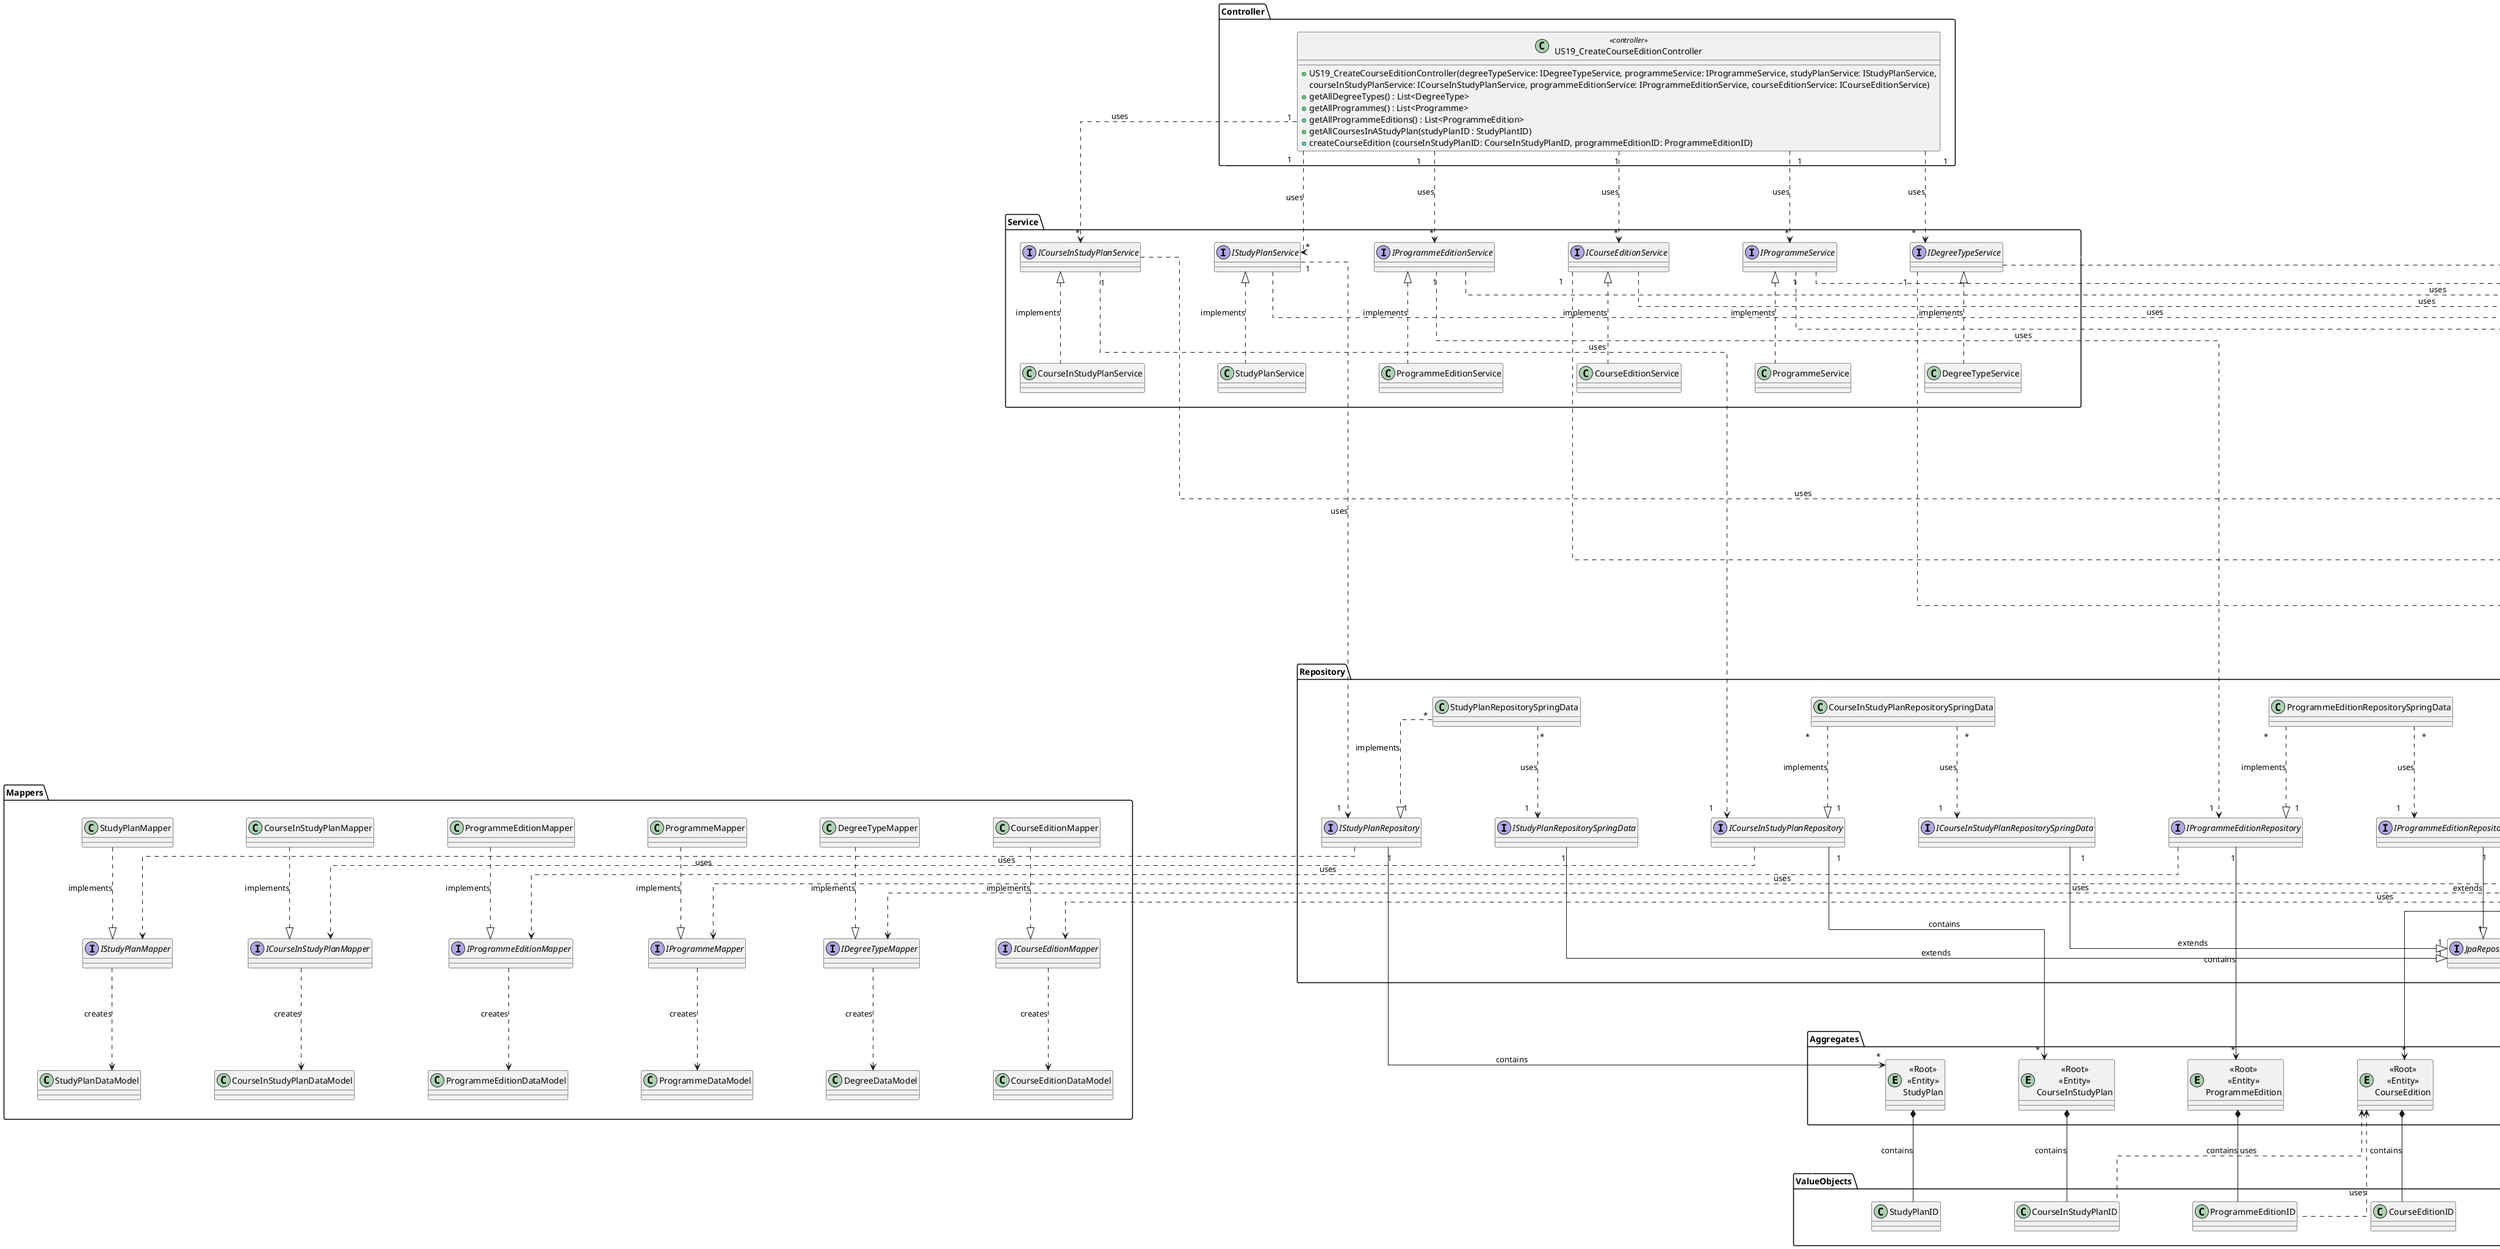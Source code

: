 @startuml
skinparam linetype ortho
skinparam ranksep 150
skinparam nodesep 120
top to bottom direction

'--- Controller ---

package Controller{
    class US19_CreateCourseEditionController <<controller>> {
        + US19_CreateCourseEditionController(degreeTypeService: IDegreeTypeService, programmeService: IProgrammeService, studyPlanService: IStudyPlanService,
        courseInStudyPlanService: ICourseInStudyPlanService, programmeEditionService: IProgrammeEditionService, courseEditionService: ICourseEditionService)
        + getAllDegreeTypes() : List<DegreeType>
        + getAllProgrammes() : List<Programme>
        + getAllProgrammeEditions() : List<ProgrammeEdition>
        + getAllCoursesInAStudyPlan(studyPlanID : StudyPlantID)
        + createCourseEdition (courseInStudyPlanID: CourseInStudyPlanID, programmeEditionID: ProgrammeEditionID)
    }
}

'--- Services & Interfaces ---
package Service {
    'skinparam PackageBorderColor White
    interface IDegreeTypeService
        class DegreeTypeService
    interface IProgrammeService
        class ProgrammeService
    interface IStudyPlanService
        class StudyPlanService
    interface ICourseInStudyPlanService
        class CourseInStudyPlanService
    interface IProgrammeEditionService
        class ProgrammeEditionService
    interface ICourseEditionService
        class CourseEditionService
}

'--- Factories & Interfaces ---
package Factories {
    together{
    interface IDegreeTypeFactory
    class DegreeTypeImpl
    }

    together{
    interface IProgrammeFactory
    class ProgrammeImpl
    }

    together{
    interface IStudyPlanFactory
    class StudyPlanImpl
    }

    together{
    interface ICourseInStudyPlanFactory
    class CourseInStudyPlanImpl
    }

    together{
    interface IProgrammeEditionFactory
    class ProgrammeEditionImpl
    }

    together{
    interface ICourseEditionFactory
    class CourseEditionImpl
    }
}

'--- Repositories & Interfaces---
package Repository {
    together{
    interface IDegreeTypeRepository
    interface IDegreeTypeRepositorySpringData
    class DegreeTypeRepositorySpringData
    }

    together{
    interface IProgrammeRepository
    interface IProgrammeRepositorySpringData
    class ProgrammeRepositorySpringData
    }

    together{
    interface IStudyPlanRepository
    interface IStudyPlanRepositorySpringData
    class StudyPlanRepositorySpringData
    }

    together{
    interface ICourseInStudyPlanRepository
    interface ICourseInStudyPlanRepositorySpringData
    class CourseInStudyPlanRepositorySpringData
    }

    together{
    interface IProgrammeEditionRepository
    interface IProgrammeEditionRepositorySpringData
    class ProgrammeEditionRepositorySpringData
    }

    together{
    interface ICourseEditionRepository
    interface ICourseEditionRepositorySpringData
    class CourseEditionRepositorySpringData
    }

    Interface JpaRepository
}

'--- Mappers & DataModels ---
package Mappers {

    together {
    interface IDegreeTypeMapper
    class DegreeTypeMapper
    class DegreeDataModel
    }

    together {
    interface IProgrammeMapper
    class ProgrammeMapper
    class ProgrammeDataModel
    }

    together {
    interface IStudyPlanMapper
    class StudyPlanMapper
    class StudyPlanDataModel
    }

    together {
    interface ICourseInStudyPlanMapper
    class CourseInStudyPlanMapper
    class CourseInStudyPlanDataModel
    }

    together {
    interface IProgrammeEditionMapper
    class ProgrammeEditionMapper
    class ProgrammeEditionDataModel
    }

    together {
    interface ICourseEditionMapper
    class CourseEditionMapper
    class CourseEditionDataModel
    }
}

'--- Aggregates---
package Aggregates {
    entity "<<Root>>\n<<Entity>>\nDegreeType"{}

    entity "<<Root>>\n<<Entity>>\nProgramme"{}

    entity "<<Root>>\n<<Entity>>\nStudyPlan"{}

    entity "<<Root>>\n<<Entity>>\nCourseInStudyPlan"{}

    entity "<<Root>>\n<<Entity>>\nProgrammeEdition"{}

    entity "<<Root>>\n<<Entity>>\nCourseEdition"{}
}

'---ValueObjects---
package ValueObjects {

    class DegreeTypeID
    class ProgrammeID
    class StudyPlanID
    class CourseInStudyPlanID
    class ProgrammeEditionID
    class CourseEditionID
}

Controller -[#white]- Service
Service --[#white]--- Repository
Service -[#white]- Factories
Repository -[#white]--- Aggregates
Repository -[#white]- Mappers
Aggregates -[#white]- ValueObjects

' Services implement interfaces
IDegreeTypeService <|.. DegreeTypeService : implements
IProgrammeService <|.. ProgrammeService : implements
IStudyPlanService <|.. StudyPlanService : implements
ICourseInStudyPlanService <|.. CourseInStudyPlanService : implements
IProgrammeEditionService <|.. ProgrammeEditionService : implements
ICourseEditionService <|.. CourseEditionService : implements

' Controller uses Services Interfaces
US19_CreateCourseEditionController "1" ..> "*" ICourseEditionService : uses
US19_CreateCourseEditionController "1" ..> "*" IProgrammeEditionService : uses
US19_CreateCourseEditionController "1" ..> "*" ICourseInStudyPlanService : uses
US19_CreateCourseEditionController "1" ..> "*" IStudyPlanService : uses
US19_CreateCourseEditionController "1" ..> "*" IProgrammeService : uses
US19_CreateCourseEditionController "1" ..> "*" IDegreeTypeService : uses

'RepositoriesSpring implements IRepositoriesSpring
'DegreeType
DegreeTypeRepositorySpringData "*" ..|> "1" IDegreeTypeRepository : implements
DegreeTypeRepositorySpringData "*" ..> "1" IDegreeTypeRepositorySpringData : uses
IDegreeTypeRepositorySpringData "1" --|> "1" JpaRepository : extends

'Programme
ProgrammeRepositorySpringData "*" ..|> "1" IProgrammeRepository : implements
ProgrammeRepositorySpringData "*" ..> "1" IProgrammeRepositorySpringData : uses
IProgrammeRepositorySpringData "1" --|> "1" JpaRepository : extends

'StudyPlan
StudyPlanRepositorySpringData "*" ..|> "1" IStudyPlanRepository : implements
StudyPlanRepositorySpringData "*" ..> "1" IStudyPlanRepositorySpringData : uses
IStudyPlanRepositorySpringData "1" --|> "1" JpaRepository : extends

'CourseInStudyPlan
CourseInStudyPlanRepositorySpringData "*" ..|> "1" ICourseInStudyPlanRepository : implements
CourseInStudyPlanRepositorySpringData "*" ..> "1" ICourseInStudyPlanRepositorySpringData : uses
ICourseInStudyPlanRepositorySpringData "1" --|> "1" JpaRepository : extends

'ProgrammeEdition
ProgrammeEditionRepositorySpringData "*" ..|> "1" IProgrammeEditionRepository : implements
ProgrammeEditionRepositorySpringData "*" ..> "1" IProgrammeEditionRepositorySpringData : uses
IProgrammeEditionRepositorySpringData "1" --|> "1" JpaRepository : extends

'CourseEdition
CourseEditionRepositorySpringData "*" ..|> "1" ICourseEditionRepository : implements
CourseEditionRepositorySpringData "*" ..> "1" ICourseEditionRepositorySpringData : uses
ICourseEditionRepositorySpringData "1" --|> "1" JpaRepository : extends

'Services Uses Repository
IDegreeTypeService "1" ..> "1" IDegreeTypeRepository : uses
IProgrammeService "1" ..> "1" IProgrammeRepository : uses
IStudyPlanService "1" ..> "1" IStudyPlanRepository : uses
ICourseInStudyPlanService "1" ..> "1" ICourseInStudyPlanRepository : uses
IProgrammeEditionService "1" ..> "1" IProgrammeEditionRepository : uses
ICourseEditionService "1" ..> "1" ICourseEditionRepository : uses

'Services Uses Factories
IDegreeTypeService ..> IDegreeTypeFactory : uses
DegreeTypeImpl ..|> IDegreeTypeFactory : implements
IProgrammeService ..> IProgrammeFactory : uses
ProgrammeImpl ..|> IProgrammeFactory : implements
IStudyPlanService ..> IStudyPlanFactory : uses
StudyPlanImpl ..|> IStudyPlanFactory : implements
ICourseInStudyPlanService ..> ICourseInStudyPlanFactory : uses
CourseInStudyPlanImpl ..|> ICourseInStudyPlanFactory : implements
IProgrammeEditionService ..> IProgrammeEditionFactory : uses
ProgrammeEditionImpl ..|> IProgrammeEditionFactory : implements
ICourseEditionService ..> ICourseEditionFactory : uses
CourseEditionImpl ..|> ICourseEditionFactory : implements

'Repositories and Aggregates
IDegreeTypeRepository "1" --> "*" "<<Root>>\n<<Entity>>\nDegreeType" : contains
IProgrammeRepository "1" --> "*" "<<Root>>\n<<Entity>>\nProgramme" : contains
IStudyPlanRepository "1" --> "*" "<<Root>>\n<<Entity>>\nStudyPlan" : contains
ICourseInStudyPlanRepository "1" --> "*" "<<Root>>\n<<Entity>>\nCourseInStudyPlan" : contains
IProgrammeEditionRepository "1" --> "*" "<<Root>>\n<<Entity>>\nProgrammeEdition" : contains
ICourseEditionRepository "1" --> "*" "<<Root>>\n<<Entity>>\nCourseEdition" : contains

'Mappers & DataModels
DegreeTypeMapper ..|> IDegreeTypeMapper : implements
IDegreeTypeMapper ..> DegreeDataModel : creates
ProgrammeMapper ..|> IProgrammeMapper : implements
IProgrammeMapper ..> ProgrammeDataModel : creates
StudyPlanMapper ..|> IStudyPlanMapper : implements
IStudyPlanMapper ..> StudyPlanDataModel : creates
CourseInStudyPlanMapper ..|> ICourseInStudyPlanMapper : implements
ICourseInStudyPlanMapper ..> CourseInStudyPlanDataModel : creates
ProgrammeEditionMapper ..|> IProgrammeEditionMapper : implements
IProgrammeEditionMapper ..> ProgrammeEditionDataModel : creates
CourseEditionMapper ..|> ICourseEditionMapper : implements
ICourseEditionMapper ..> CourseEditionDataModel : creates

'Repository & Mapper
IDegreeTypeRepository ..> IDegreeTypeMapper : uses
IProgrammeRepository ..> IProgrammeMapper : uses
IStudyPlanRepository ..> IStudyPlanMapper : uses
ICourseInStudyPlanRepository ..> ICourseInStudyPlanMapper : uses
IProgrammeEditionRepository ..> IProgrammeEditionMapper : uses
ICourseEditionRepository ..> ICourseEditionMapper : uses

'Aggregates & ValueObjects
"<<Root>>\n<<Entity>>\nDegreeType" *-- DegreeTypeID : contains
"<<Root>>\n<<Entity>>\nProgramme" *-- ProgrammeID : contains
"<<Root>>\n<<Entity>>\nStudyPlan" *-- StudyPlanID : contains
"<<Root>>\n<<Entity>>\nCourseInStudyPlan" *-- CourseInStudyPlanID : contains
"<<Root>>\n<<Entity>>\nProgrammeEdition" *-- ProgrammeEditionID : contains
"<<Root>>\n<<Entity>>\nCourseEdition" *-- CourseEditionID : contains
"<<Root>>\n<<Entity>>\nCourseEdition" <..  ProgrammeEditionID : uses
"<<Root>>\n<<Entity>>\nCourseEdition" <..  CourseInStudyPlanID : uses


@enduml
